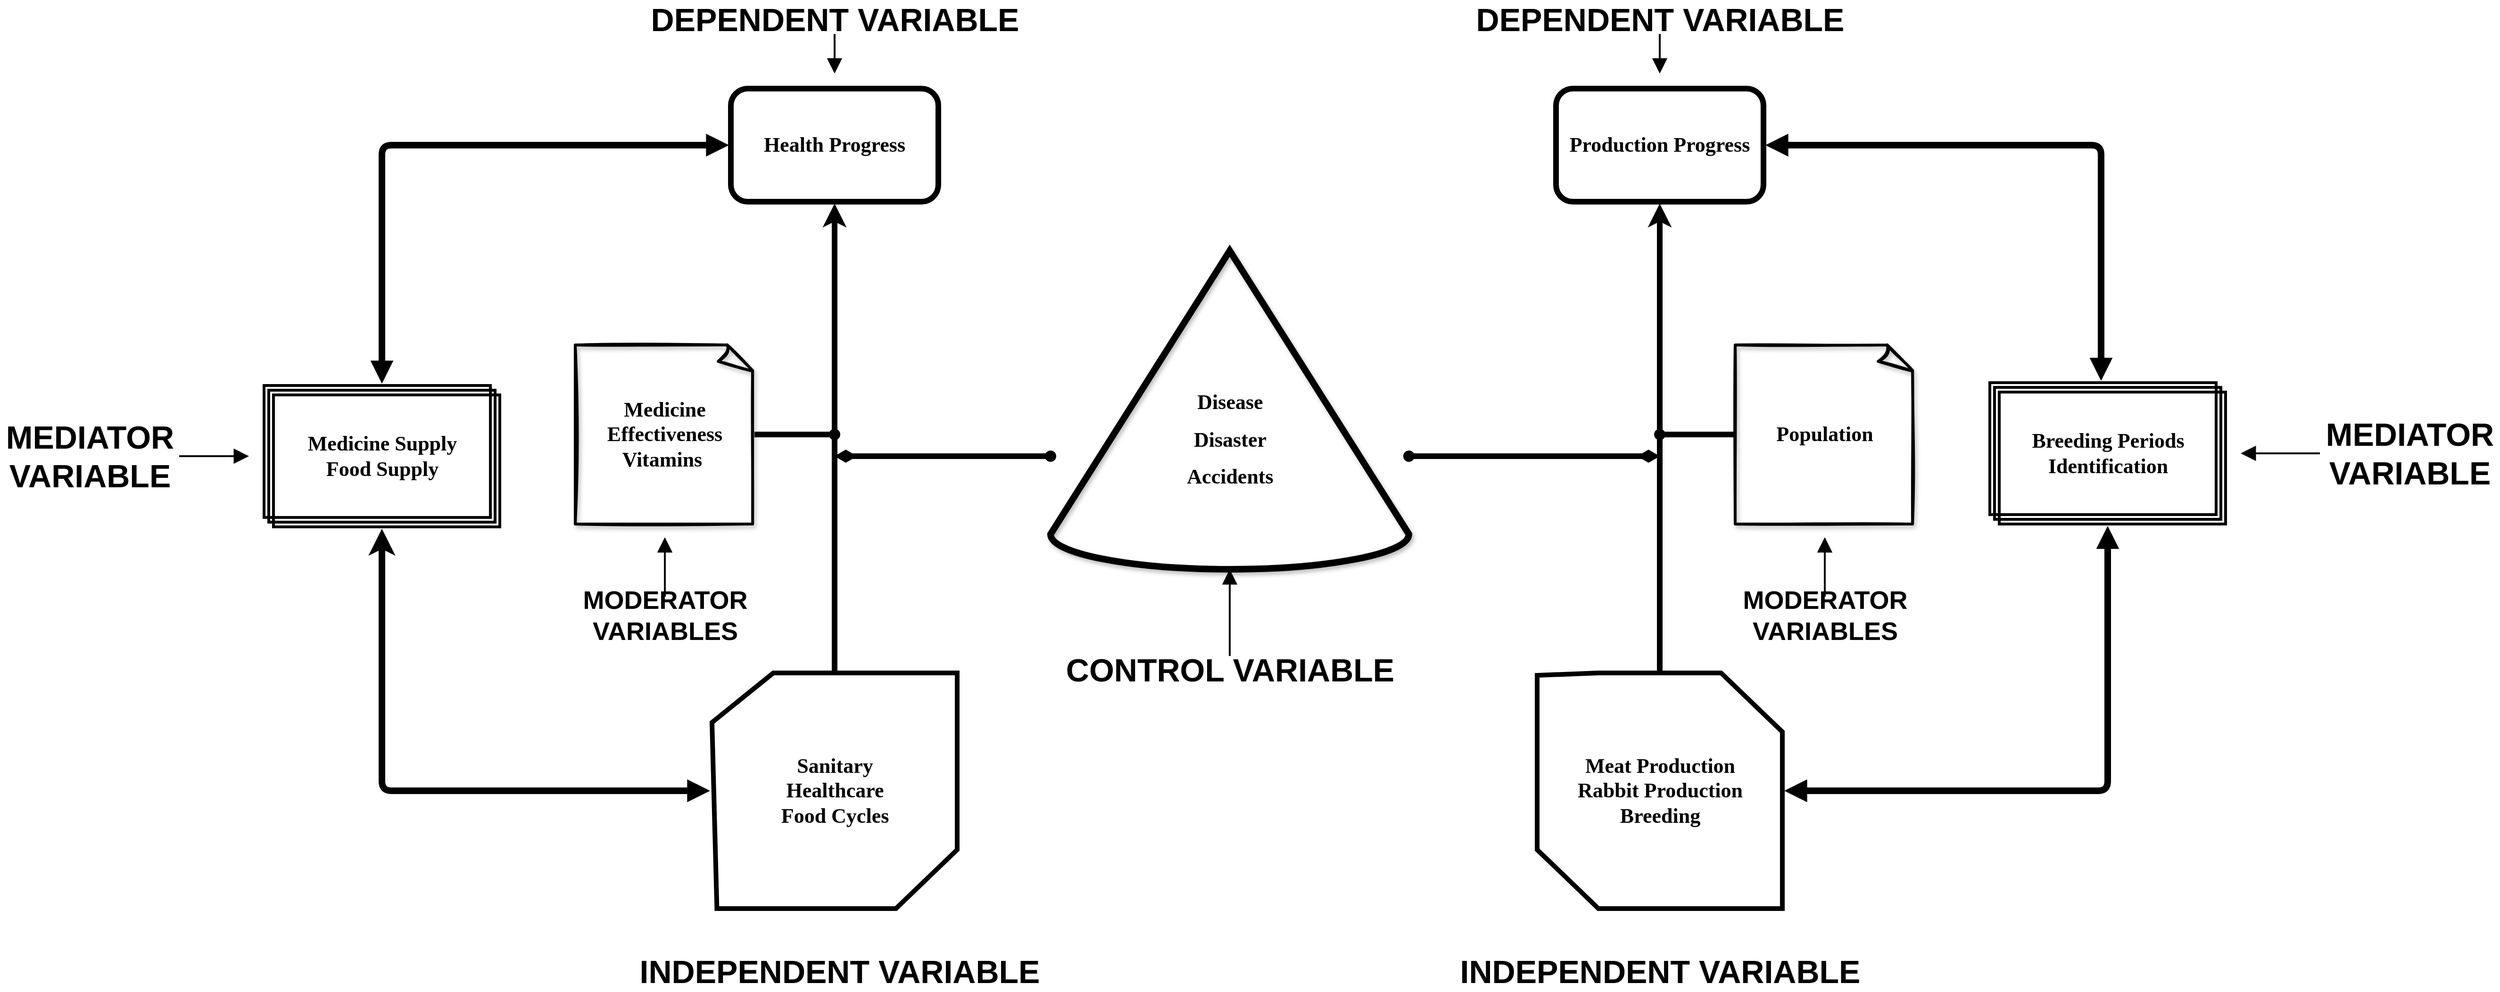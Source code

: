 <mxfile version="18.1.3" type="github">
  <diagram id="5zACA7rvERgF-gTNpysh" name="Page-1">
    <mxGraphModel dx="3445" dy="1348" grid="1" gridSize="10" guides="1" tooltips="1" connect="1" arrows="1" fold="1" page="1" pageScale="1" pageWidth="850" pageHeight="1100" math="0" shadow="0">
      <root>
        <mxCell id="0" />
        <mxCell id="1" parent="0" />
        <mxCell id="t7S9JoXh1MYTAIhFtJRv-27" style="edgeStyle=orthogonalEdgeStyle;rounded=0;orthogonalLoop=1;jettySize=auto;html=1;entryX=0.5;entryY=1;entryDx=0;entryDy=0;fontFamily=Verdana;fontSize=22;fontColor=#000000;strokeWidth=6;startArrow=none;startFill=0;" parent="1" source="t7S9JoXh1MYTAIhFtJRv-15" target="t7S9JoXh1MYTAIhFtJRv-12" edge="1">
          <mxGeometry relative="1" as="geometry" />
        </mxCell>
        <mxCell id="t7S9JoXh1MYTAIhFtJRv-24" style="edgeStyle=orthogonalEdgeStyle;rounded=0;orthogonalLoop=1;jettySize=auto;html=1;fontFamily=Verdana;fontSize=22;fontColor=#000000;strokeWidth=6;" parent="1" source="t7S9JoXh1MYTAIhFtJRv-14" target="t7S9JoXh1MYTAIhFtJRv-10" edge="1">
          <mxGeometry relative="1" as="geometry" />
        </mxCell>
        <mxCell id="t7S9JoXh1MYTAIhFtJRv-31" style="edgeStyle=orthogonalEdgeStyle;rounded=1;jumpStyle=none;orthogonalLoop=1;jettySize=auto;html=1;fontFamily=Verdana;fontSize=22;fontColor=#000000;startArrow=block;startFill=1;endArrow=block;endFill=1;strokeWidth=7;" parent="1" source="t7S9JoXh1MYTAIhFtJRv-10" target="t7S9JoXh1MYTAIhFtJRv-18" edge="1">
          <mxGeometry relative="1" as="geometry" />
        </mxCell>
        <mxCell id="t7S9JoXh1MYTAIhFtJRv-10" value="Health Progress" style="rounded=1;fillColor=none;fontFamily=Lucida Console;textDirection=ltr;labelBorderColor=none;strokeWidth=6;perimeterSpacing=2;fontStyle=1;fontColor=#000000;horizontal=1;whiteSpace=wrap;html=1;spacingLeft=0;fontSize=22;" parent="1" vertex="1">
          <mxGeometry x="315" y="108" width="220" height="120" as="geometry" />
        </mxCell>
        <mxCell id="t7S9JoXh1MYTAIhFtJRv-12" value="Production Progress" style="rounded=1;fillColor=none;fontFamily=Lucida Console;textDirection=ltr;labelBorderColor=none;strokeWidth=6;perimeterSpacing=2;fontStyle=1;fontColor=#000000;horizontal=1;whiteSpace=wrap;html=1;spacingLeft=0;fontSize=22;" parent="1" vertex="1">
          <mxGeometry x="1190" y="108" width="220" height="120" as="geometry" />
        </mxCell>
        <mxCell id="t7S9JoXh1MYTAIhFtJRv-13" value="&lt;p style=&quot;line-height: 0.8; font-size: 22px;&quot;&gt;&lt;br style=&quot;font-size: 22px;&quot;&gt;&lt;/p&gt;&lt;p style=&quot;line-height: 0.8; font-size: 22px;&quot;&gt;Disease&lt;/p&gt;&lt;p style=&quot;line-height: 0.8; font-size: 22px;&quot;&gt;Disaster&lt;/p&gt;&lt;p style=&quot;line-height: 0.8; font-size: 22px;&quot;&gt;Accidents&lt;/p&gt;" style="verticalLabelPosition=middle;verticalAlign=middle;html=1;shape=mxgraph.basic.cone2;dx=0.5;dy=0.89;shadow=1;labelBorderColor=none;fontFamily=Verdana;fontSize=22;strokeWidth=7;fillColor=none;labelPosition=center;align=center;strokeColor=#000000;sketch=0;spacingTop=21;fontStyle=1" parent="1" vertex="1">
          <mxGeometry x="654" y="280" width="380" height="338" as="geometry" />
        </mxCell>
        <mxCell id="t7S9JoXh1MYTAIhFtJRv-28" style="edgeStyle=orthogonalEdgeStyle;rounded=1;orthogonalLoop=1;jettySize=auto;html=1;fontFamily=Verdana;fontSize=22;fontColor=#000000;startArrow=block;startFill=1;strokeWidth=7;" parent="1" source="t7S9JoXh1MYTAIhFtJRv-14" target="t7S9JoXh1MYTAIhFtJRv-18" edge="1">
          <mxGeometry relative="1" as="geometry" />
        </mxCell>
        <mxCell id="t7S9JoXh1MYTAIhFtJRv-14" value="Sanitary&lt;br style=&quot;font-size: 22px;&quot;&gt;Healthcare&lt;br style=&quot;font-size: 22px;&quot;&gt;Food Cycles" style="verticalLabelPosition=middle;verticalAlign=middle;html=1;shape=mxgraph.basic.polygon;polyCoords=[[0.25,0],[0.75,0],[1,0],[1,0.75],[0.75,1],[0.25,1],[0.02,1],[0,0.21]];polyline=0;shadow=0;labelBorderColor=none;sketch=0;fontFamily=Verdana;fontSize=22;strokeWidth=5;fillColor=none;gradientDirection=north;perimeterSpacing=2;labelPosition=center;align=center;strokeColor=#000000;fontStyle=1" parent="1" vertex="1">
          <mxGeometry x="295" y="728" width="260" height="250" as="geometry" />
        </mxCell>
        <mxCell id="t7S9JoXh1MYTAIhFtJRv-32" style="edgeStyle=orthogonalEdgeStyle;rounded=1;jumpStyle=none;orthogonalLoop=1;jettySize=auto;html=1;fontFamily=Verdana;fontSize=22;fontColor=#000000;startArrow=block;startFill=1;endArrow=block;endFill=1;strokeWidth=7;" parent="1" source="t7S9JoXh1MYTAIhFtJRv-15" target="t7S9JoXh1MYTAIhFtJRv-20" edge="1">
          <mxGeometry relative="1" as="geometry" />
        </mxCell>
        <mxCell id="t7S9JoXh1MYTAIhFtJRv-15" value="Meat Production&lt;br style=&quot;font-size: 22px;&quot;&gt;Rabbit Production&lt;br style=&quot;font-size: 22px;&quot;&gt;Breeding" style="verticalLabelPosition=middle;verticalAlign=middle;html=1;shape=mxgraph.basic.polygon;polyCoords=[[0.25,0],[0.75,0],[1,0.25],[1,1],[0.75,1],[0.25,1],[0,0.75],[0,0.01]];polyline=0;shadow=0;labelBorderColor=none;sketch=0;fontFamily=Verdana;fontSize=22;strokeWidth=5;fillColor=none;gradientDirection=north;perimeterSpacing=2;labelPosition=center;align=center;strokeColor=#000000;fontStyle=1" parent="1" vertex="1">
          <mxGeometry x="1170" y="728" width="260" height="250" as="geometry" />
        </mxCell>
        <mxCell id="t7S9JoXh1MYTAIhFtJRv-18" value="&lt;font face=&quot;Verdana&quot; style=&quot;font-size: 22px;&quot;&gt;Medicine Supply&lt;br style=&quot;font-size: 22px;&quot;&gt;Food Supply&lt;br style=&quot;font-size: 22px;&quot;&gt;&lt;/font&gt;" style="verticalLabelPosition=middle;verticalAlign=middle;html=1;shape=mxgraph.basic.layered_rect;dx=10;outlineConnect=0;labelBorderColor=none;fontFamily=Lucida Console;fontSize=22;strokeWidth=3;fillColor=none;strokeColor=#000000;labelPosition=center;align=center;textDirection=ltr;fontStyle=1;perimeterSpacing=2;shadow=0;" parent="1" vertex="1">
          <mxGeometry x="-180" y="423" width="250" height="150" as="geometry" />
        </mxCell>
        <mxCell id="t7S9JoXh1MYTAIhFtJRv-34" style="edgeStyle=orthogonalEdgeStyle;rounded=1;jumpStyle=none;orthogonalLoop=1;jettySize=auto;html=1;exitX=0;exitY=0;exitDx=120;exitDy=0;exitPerimeter=0;entryX=1;entryY=0.5;entryDx=0;entryDy=0;fontFamily=Verdana;fontSize=22;fontColor=#000000;startArrow=block;startFill=1;endArrow=block;endFill=1;strokeWidth=7;" parent="1" source="t7S9JoXh1MYTAIhFtJRv-20" target="t7S9JoXh1MYTAIhFtJRv-12" edge="1">
          <mxGeometry relative="1" as="geometry">
            <Array as="points">
              <mxPoint x="1768" y="168" />
            </Array>
          </mxGeometry>
        </mxCell>
        <mxCell id="t7S9JoXh1MYTAIhFtJRv-20" value="&lt;font face=&quot;Verdana&quot; style=&quot;font-size: 22px&quot;&gt;Breeding Periods&lt;br style=&quot;font-size: 22px&quot;&gt;Identification&lt;/font&gt;" style="verticalLabelPosition=middle;verticalAlign=middle;html=1;shape=mxgraph.basic.layered_rect;dx=10;outlineConnect=0;labelBorderColor=none;fontFamily=Lucida Console;fontSize=22;strokeWidth=3;fillColor=none;strokeColor=#000000;labelPosition=center;align=center;textDirection=ltr;fontStyle=1;perimeterSpacing=2;shadow=0;" parent="1" vertex="1">
          <mxGeometry x="1650" y="420" width="250" height="150" as="geometry" />
        </mxCell>
        <mxCell id="k6L96q4ZSMTeBTEij7J7-2" style="edgeStyle=orthogonalEdgeStyle;rounded=0;orthogonalLoop=1;jettySize=auto;html=1;endArrow=oval;endFill=1;strokeWidth=6;" parent="1" source="t7S9JoXh1MYTAIhFtJRv-21" edge="1">
          <mxGeometry relative="1" as="geometry">
            <mxPoint x="1300" y="475" as="targetPoint" />
          </mxGeometry>
        </mxCell>
        <mxCell id="t7S9JoXh1MYTAIhFtJRv-21" value="Population" style="whiteSpace=wrap;html=1;shape=mxgraph.basic.document;shadow=1;labelBorderColor=none;sketch=1;fontFamily=Verdana;fontSize=22;fontColor=#000000;strokeWidth=3;fillColor=none;gradientColor=#ffffff;fontStyle=1" parent="1" vertex="1">
          <mxGeometry x="1380" y="380" width="190" height="190" as="geometry" />
        </mxCell>
        <mxCell id="k6L96q4ZSMTeBTEij7J7-3" style="edgeStyle=orthogonalEdgeStyle;rounded=0;orthogonalLoop=1;jettySize=auto;html=1;endArrow=oval;endFill=1;strokeWidth=6;" parent="1" source="t7S9JoXh1MYTAIhFtJRv-22" edge="1">
          <mxGeometry relative="1" as="geometry">
            <mxPoint x="425" y="475" as="targetPoint" />
            <mxPoint x="300" y="475" as="sourcePoint" />
          </mxGeometry>
        </mxCell>
        <mxCell id="t7S9JoXh1MYTAIhFtJRv-22" value="Medicine Effectiveness&lt;br style=&quot;font-size: 22px;&quot;&gt;Vitamins&amp;nbsp;" style="whiteSpace=wrap;html=1;shape=mxgraph.basic.document;shadow=1;labelBorderColor=none;sketch=1;fontFamily=Verdana;fontSize=22;fontColor=#000000;strokeWidth=3;fillColor=none;gradientColor=#ffffff;fontStyle=1" parent="1" vertex="1">
          <mxGeometry x="150" y="380" width="190" height="190" as="geometry" />
        </mxCell>
        <mxCell id="t7S9JoXh1MYTAIhFtJRv-26" style="edgeStyle=orthogonalEdgeStyle;rounded=0;orthogonalLoop=1;jettySize=auto;html=1;fontFamily=Verdana;fontSize=22;fontColor=#000000;startArrow=oval;startFill=1;endArrow=diamondThin;endFill=1;strokeWidth=6;" parent="1" source="t7S9JoXh1MYTAIhFtJRv-13" edge="1">
          <mxGeometry relative="1" as="geometry">
            <mxPoint x="1300" y="498" as="targetPoint" />
            <Array as="points">
              <mxPoint x="1090" y="498" />
              <mxPoint x="1090" y="498" />
            </Array>
          </mxGeometry>
        </mxCell>
        <mxCell id="t7S9JoXh1MYTAIhFtJRv-25" style="edgeStyle=orthogonalEdgeStyle;rounded=0;orthogonalLoop=1;jettySize=auto;html=1;fontFamily=Verdana;fontSize=22;fontColor=#000000;jumpStyle=none;startArrow=oval;startFill=1;endArrow=diamondThin;endFill=1;strokeWidth=6;" parent="1" source="t7S9JoXh1MYTAIhFtJRv-13" edge="1">
          <mxGeometry relative="1" as="geometry">
            <mxPoint x="425" y="498" as="targetPoint" />
            <mxPoint x="690" y="498" as="sourcePoint" />
            <Array as="points">
              <mxPoint x="600" y="498" />
              <mxPoint x="600" y="498" />
            </Array>
          </mxGeometry>
        </mxCell>
        <mxCell id="CrJ710fClTEGVoiu3OIX-13" style="edgeStyle=orthogonalEdgeStyle;rounded=1;orthogonalLoop=1;jettySize=auto;html=1;fontSize=27;startArrow=none;startFill=0;endArrow=block;endFill=1;strokeColor=default;strokeWidth=2;jumpStyle=line;sourcePerimeterSpacing=0;targetPerimeterSpacing=14;endSize=11;entryX=0;entryY=0;entryDx=190;entryDy=338;entryPerimeter=0;" edge="1" parent="1" source="CrJ710fClTEGVoiu3OIX-1" target="t7S9JoXh1MYTAIhFtJRv-13">
          <mxGeometry relative="1" as="geometry">
            <mxPoint x="844" y="630" as="targetPoint" />
          </mxGeometry>
        </mxCell>
        <mxCell id="CrJ710fClTEGVoiu3OIX-1" value="&lt;font style=&quot;font-size: 34px;&quot;&gt;CONTROL VARIABLE&lt;/font&gt;" style="text;html=1;resizable=0;autosize=1;align=center;verticalAlign=middle;points=[];fillColor=none;strokeColor=none;rounded=0;fontStyle=1" vertex="1" parent="1">
          <mxGeometry x="664" y="710" width="360" height="30" as="geometry" />
        </mxCell>
        <mxCell id="CrJ710fClTEGVoiu3OIX-14" value="" style="edgeStyle=orthogonalEdgeStyle;rounded=1;jumpStyle=line;orthogonalLoop=1;jettySize=auto;html=1;fontSize=27;startArrow=none;startFill=0;endArrow=block;endFill=1;endSize=11;sourcePerimeterSpacing=0;targetPerimeterSpacing=14;strokeColor=default;strokeWidth=2;" edge="1" parent="1" source="CrJ710fClTEGVoiu3OIX-2" target="t7S9JoXh1MYTAIhFtJRv-10">
          <mxGeometry relative="1" as="geometry" />
        </mxCell>
        <mxCell id="CrJ710fClTEGVoiu3OIX-2" value="&lt;span style=&quot;font-size: 34px;&quot;&gt;DEPENDENT VARIABLE&lt;/span&gt;" style="text;html=1;resizable=0;autosize=1;align=center;verticalAlign=middle;points=[];fillColor=none;strokeColor=none;rounded=0;fontStyle=1" vertex="1" parent="1">
          <mxGeometry x="220" y="20" width="410" height="30" as="geometry" />
        </mxCell>
        <mxCell id="CrJ710fClTEGVoiu3OIX-15" value="" style="edgeStyle=orthogonalEdgeStyle;rounded=1;jumpStyle=line;orthogonalLoop=1;jettySize=auto;html=1;fontSize=27;startArrow=none;startFill=0;endArrow=block;endFill=1;endSize=11;sourcePerimeterSpacing=0;targetPerimeterSpacing=14;strokeColor=default;strokeWidth=2;" edge="1" parent="1" source="CrJ710fClTEGVoiu3OIX-3" target="t7S9JoXh1MYTAIhFtJRv-12">
          <mxGeometry relative="1" as="geometry" />
        </mxCell>
        <mxCell id="CrJ710fClTEGVoiu3OIX-3" value="&lt;span style=&quot;font-size: 34px;&quot;&gt;DEPENDENT VARIABLE&lt;/span&gt;" style="text;html=1;resizable=0;autosize=1;align=center;verticalAlign=middle;points=[];fillColor=none;strokeColor=none;rounded=0;fontStyle=1" vertex="1" parent="1">
          <mxGeometry x="1095" y="20" width="410" height="30" as="geometry" />
        </mxCell>
        <mxCell id="CrJ710fClTEGVoiu3OIX-4" value="&lt;span style=&quot;font-size: 34px;&quot;&gt;INDEPENDENT VARIABLE&lt;/span&gt;" style="text;html=1;resizable=0;autosize=1;align=center;verticalAlign=middle;points=[];fillColor=none;strokeColor=none;rounded=0;fontStyle=1" vertex="1" parent="1">
          <mxGeometry x="210" y="1030" width="440" height="30" as="geometry" />
        </mxCell>
        <mxCell id="CrJ710fClTEGVoiu3OIX-5" value="&lt;span style=&quot;font-size: 34px;&quot;&gt;INDEPENDENT VARIABLE&lt;/span&gt;" style="text;html=1;resizable=0;autosize=1;align=center;verticalAlign=middle;points=[];fillColor=none;strokeColor=none;rounded=0;fontStyle=1" vertex="1" parent="1">
          <mxGeometry x="1080" y="1030" width="440" height="30" as="geometry" />
        </mxCell>
        <mxCell id="CrJ710fClTEGVoiu3OIX-16" value="" style="edgeStyle=orthogonalEdgeStyle;rounded=1;jumpStyle=line;orthogonalLoop=1;jettySize=auto;html=1;fontSize=27;startArrow=none;startFill=0;endArrow=block;endFill=1;endSize=11;sourcePerimeterSpacing=0;targetPerimeterSpacing=14;strokeColor=default;strokeWidth=2;" edge="1" parent="1" source="CrJ710fClTEGVoiu3OIX-6" target="t7S9JoXh1MYTAIhFtJRv-18">
          <mxGeometry relative="1" as="geometry" />
        </mxCell>
        <mxCell id="CrJ710fClTEGVoiu3OIX-6" value="&lt;span style=&quot;font-size: 34px;&quot;&gt;MEDIATOR &lt;br&gt;VARIABLE&lt;/span&gt;" style="text;html=1;resizable=0;autosize=1;align=center;verticalAlign=middle;points=[];fillColor=none;strokeColor=none;rounded=0;fontStyle=1" vertex="1" parent="1">
          <mxGeometry x="-460" y="473" width="190" height="50" as="geometry" />
        </mxCell>
        <mxCell id="CrJ710fClTEGVoiu3OIX-19" value="" style="edgeStyle=orthogonalEdgeStyle;rounded=1;jumpStyle=line;orthogonalLoop=1;jettySize=auto;html=1;fontSize=27;startArrow=none;startFill=0;endArrow=block;endFill=1;endSize=11;sourcePerimeterSpacing=0;targetPerimeterSpacing=14;strokeColor=default;strokeWidth=2;" edge="1" parent="1" source="CrJ710fClTEGVoiu3OIX-7" target="t7S9JoXh1MYTAIhFtJRv-20">
          <mxGeometry relative="1" as="geometry" />
        </mxCell>
        <mxCell id="CrJ710fClTEGVoiu3OIX-7" value="&lt;span style=&quot;font-size: 34px;&quot;&gt;MEDIATOR &lt;br&gt;VARIABLE&lt;/span&gt;" style="text;html=1;resizable=0;autosize=1;align=center;verticalAlign=middle;points=[];fillColor=none;strokeColor=none;rounded=0;fontStyle=1" vertex="1" parent="1">
          <mxGeometry x="2000" y="470" width="190" height="50" as="geometry" />
        </mxCell>
        <mxCell id="CrJ710fClTEGVoiu3OIX-17" value="" style="edgeStyle=orthogonalEdgeStyle;rounded=1;jumpStyle=line;orthogonalLoop=1;jettySize=auto;html=1;fontSize=27;startArrow=none;startFill=0;endArrow=block;endFill=1;endSize=11;sourcePerimeterSpacing=0;targetPerimeterSpacing=14;strokeColor=default;strokeWidth=2;" edge="1" parent="1" source="CrJ710fClTEGVoiu3OIX-8" target="t7S9JoXh1MYTAIhFtJRv-22">
          <mxGeometry relative="1" as="geometry" />
        </mxCell>
        <mxCell id="CrJ710fClTEGVoiu3OIX-8" value="&lt;span style=&quot;font-size: 27px;&quot;&gt;MODERATOR &lt;br&gt;VARIABLES&lt;/span&gt;" style="text;html=1;resizable=0;autosize=1;align=center;verticalAlign=middle;points=[];fillColor=none;strokeColor=none;rounded=0;fontStyle=1" vertex="1" parent="1">
          <mxGeometry x="150" y="647" width="190" height="40" as="geometry" />
        </mxCell>
        <mxCell id="CrJ710fClTEGVoiu3OIX-18" value="" style="edgeStyle=orthogonalEdgeStyle;rounded=1;jumpStyle=line;orthogonalLoop=1;jettySize=auto;html=1;fontSize=27;startArrow=none;startFill=0;endArrow=block;endFill=1;endSize=11;sourcePerimeterSpacing=0;targetPerimeterSpacing=14;strokeColor=default;strokeWidth=2;" edge="1" parent="1" source="CrJ710fClTEGVoiu3OIX-9" target="t7S9JoXh1MYTAIhFtJRv-21">
          <mxGeometry relative="1" as="geometry" />
        </mxCell>
        <mxCell id="CrJ710fClTEGVoiu3OIX-9" value="&lt;span style=&quot;font-size: 27px;&quot;&gt;MODERATOR &lt;br&gt;VARIABLES&lt;/span&gt;" style="text;html=1;resizable=0;autosize=1;align=center;verticalAlign=middle;points=[];fillColor=none;strokeColor=none;rounded=0;fontStyle=1" vertex="1" parent="1">
          <mxGeometry x="1380" y="647" width="190" height="40" as="geometry" />
        </mxCell>
      </root>
    </mxGraphModel>
  </diagram>
</mxfile>
